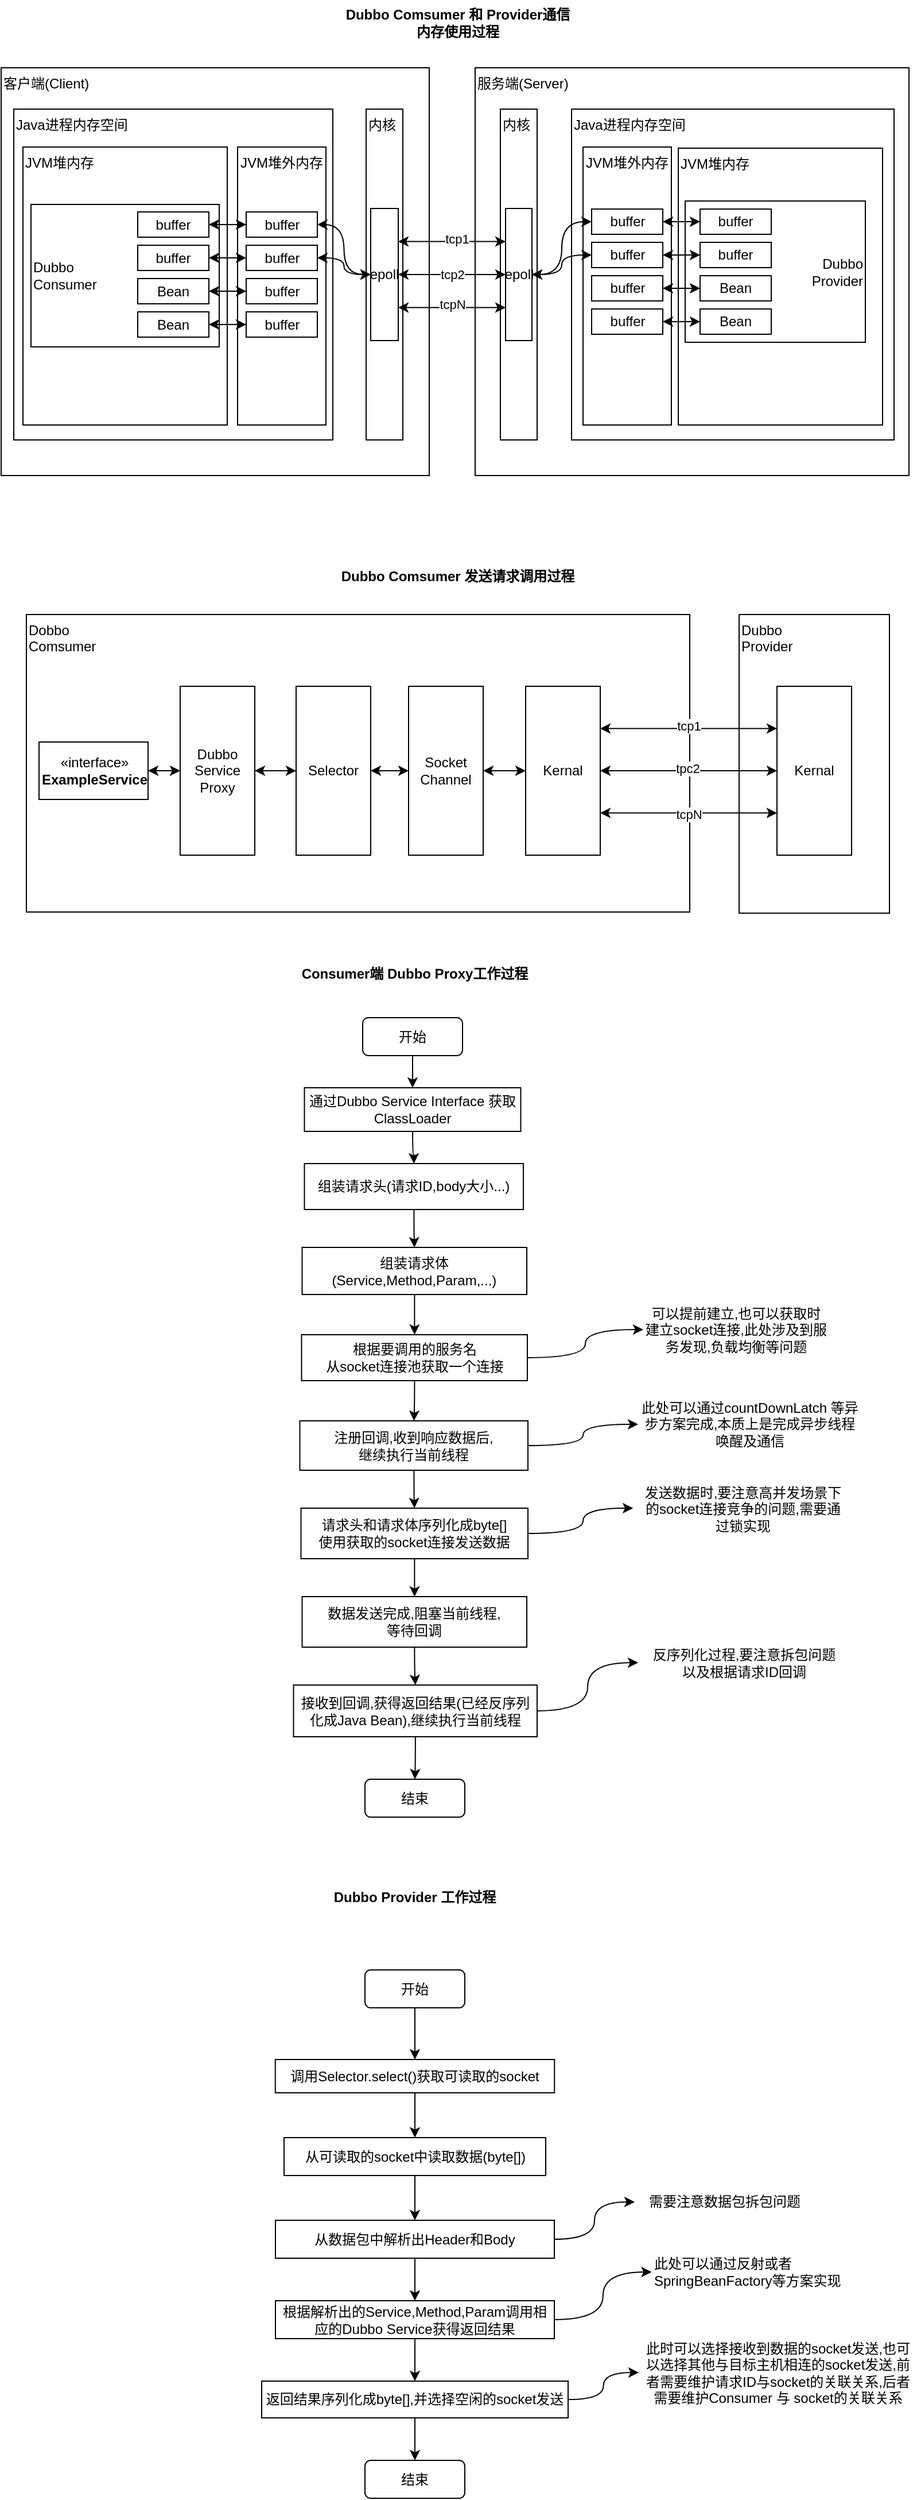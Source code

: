 <mxfile version="14.8.1" type="github">
  <diagram id="ik2H3Wdc5D8A9ganTzva" name="第 1 页">
    <mxGraphModel dx="951" dy="529" grid="0" gridSize="10" guides="1" tooltips="1" connect="1" arrows="1" fold="1" page="1" pageScale="1" pageWidth="827" pageHeight="1169" math="0" shadow="0">
      <root>
        <mxCell id="0" />
        <mxCell id="1" parent="0" />
        <mxCell id="Fjd8QmpVkTL5xjd4R_bE-1" value="客户端(Client)" style="rounded=0;whiteSpace=wrap;html=1;align=left;verticalAlign=top;" vertex="1" parent="1">
          <mxGeometry x="16" y="142" width="373" height="355" as="geometry" />
        </mxCell>
        <mxCell id="Fjd8QmpVkTL5xjd4R_bE-2" value="服务端(Server)" style="rounded=0;whiteSpace=wrap;html=1;align=left;verticalAlign=top;" vertex="1" parent="1">
          <mxGeometry x="429" y="142" width="378" height="355" as="geometry" />
        </mxCell>
        <mxCell id="Fjd8QmpVkTL5xjd4R_bE-3" value="Java进程内存空间" style="rounded=0;whiteSpace=wrap;html=1;align=left;verticalAlign=top;" vertex="1" parent="1">
          <mxGeometry x="27" y="178" width="278" height="288" as="geometry" />
        </mxCell>
        <mxCell id="Fjd8QmpVkTL5xjd4R_bE-4" value="内核" style="rounded=0;whiteSpace=wrap;html=1;align=left;verticalAlign=top;" vertex="1" parent="1">
          <mxGeometry x="334" y="178" width="32" height="288" as="geometry" />
        </mxCell>
        <mxCell id="Fjd8QmpVkTL5xjd4R_bE-5" value="内核" style="rounded=0;whiteSpace=wrap;html=1;align=left;verticalAlign=top;" vertex="1" parent="1">
          <mxGeometry x="451" y="178" width="32" height="288" as="geometry" />
        </mxCell>
        <mxCell id="Fjd8QmpVkTL5xjd4R_bE-6" value="Java进程内存空间" style="rounded=0;whiteSpace=wrap;html=1;align=left;verticalAlign=top;" vertex="1" parent="1">
          <mxGeometry x="513" y="178" width="281" height="288" as="geometry" />
        </mxCell>
        <mxCell id="Fjd8QmpVkTL5xjd4R_bE-9" value="epoll" style="rounded=0;whiteSpace=wrap;html=1;labelBackgroundColor=none;align=center;verticalAlign=middle;" vertex="1" parent="1">
          <mxGeometry x="338" y="264.5" width="24" height="115" as="geometry" />
        </mxCell>
        <mxCell id="Fjd8QmpVkTL5xjd4R_bE-83" style="edgeStyle=orthogonalEdgeStyle;curved=1;rounded=0;orthogonalLoop=1;jettySize=auto;html=1;entryX=1;entryY=0.25;entryDx=0;entryDy=0;startArrow=classic;startFill=1;exitX=0;exitY=0.25;exitDx=0;exitDy=0;" edge="1" parent="1" source="Fjd8QmpVkTL5xjd4R_bE-10" target="Fjd8QmpVkTL5xjd4R_bE-9">
          <mxGeometry relative="1" as="geometry" />
        </mxCell>
        <mxCell id="Fjd8QmpVkTL5xjd4R_bE-85" value="tcp1" style="edgeLabel;html=1;align=center;verticalAlign=middle;resizable=0;points=[];" vertex="1" connectable="0" parent="Fjd8QmpVkTL5xjd4R_bE-83">
          <mxGeometry x="-0.091" y="-3" relative="1" as="geometry">
            <mxPoint as="offset" />
          </mxGeometry>
        </mxCell>
        <mxCell id="Fjd8QmpVkTL5xjd4R_bE-84" style="edgeStyle=orthogonalEdgeStyle;curved=1;rounded=0;orthogonalLoop=1;jettySize=auto;html=1;entryX=1;entryY=0.75;entryDx=0;entryDy=0;startArrow=classic;startFill=1;exitX=0;exitY=0.75;exitDx=0;exitDy=0;" edge="1" parent="1" source="Fjd8QmpVkTL5xjd4R_bE-10" target="Fjd8QmpVkTL5xjd4R_bE-9">
          <mxGeometry relative="1" as="geometry" />
        </mxCell>
        <mxCell id="Fjd8QmpVkTL5xjd4R_bE-86" value="tcpN" style="edgeLabel;html=1;align=center;verticalAlign=middle;resizable=0;points=[];" vertex="1" connectable="0" parent="Fjd8QmpVkTL5xjd4R_bE-84">
          <mxGeometry x="0.009" y="-3" relative="1" as="geometry">
            <mxPoint as="offset" />
          </mxGeometry>
        </mxCell>
        <mxCell id="Fjd8QmpVkTL5xjd4R_bE-10" value="epoll" style="rounded=0;whiteSpace=wrap;html=1;labelBackgroundColor=none;align=center;verticalAlign=middle;" vertex="1" parent="1">
          <mxGeometry x="455.5" y="264.5" width="23" height="115" as="geometry" />
        </mxCell>
        <mxCell id="Fjd8QmpVkTL5xjd4R_bE-11" value="JVM堆内存" style="rounded=0;whiteSpace=wrap;html=1;labelBackgroundColor=none;align=left;verticalAlign=top;" vertex="1" parent="1">
          <mxGeometry x="35" y="211" width="178" height="242" as="geometry" />
        </mxCell>
        <mxCell id="Fjd8QmpVkTL5xjd4R_bE-12" value="JVM堆内存" style="rounded=0;whiteSpace=wrap;html=1;labelBackgroundColor=none;align=left;verticalAlign=top;" vertex="1" parent="1">
          <mxGeometry x="606" y="212" width="178" height="241" as="geometry" />
        </mxCell>
        <mxCell id="Fjd8QmpVkTL5xjd4R_bE-14" value="JVM堆外内存" style="rounded=0;whiteSpace=wrap;html=1;labelBackgroundColor=none;align=center;verticalAlign=top;" vertex="1" parent="1">
          <mxGeometry x="222" y="211" width="77" height="242" as="geometry" />
        </mxCell>
        <mxCell id="Fjd8QmpVkTL5xjd4R_bE-15" value="JVM堆外内存" style="rounded=0;whiteSpace=wrap;html=1;labelBackgroundColor=none;align=center;verticalAlign=top;" vertex="1" parent="1">
          <mxGeometry x="523" y="211" width="77" height="242" as="geometry" />
        </mxCell>
        <mxCell id="Fjd8QmpVkTL5xjd4R_bE-16" value="buffer" style="rounded=0;whiteSpace=wrap;html=1;labelBackgroundColor=none;align=center;verticalAlign=middle;" vertex="1" parent="1">
          <mxGeometry x="229.5" y="267.5" width="62" height="22" as="geometry" />
        </mxCell>
        <mxCell id="Fjd8QmpVkTL5xjd4R_bE-17" value="buffer" style="rounded=0;whiteSpace=wrap;html=1;labelBackgroundColor=none;align=center;verticalAlign=middle;" vertex="1" parent="1">
          <mxGeometry x="229.5" y="296.5" width="62" height="22" as="geometry" />
        </mxCell>
        <mxCell id="Fjd8QmpVkTL5xjd4R_bE-18" value="buffer" style="rounded=0;whiteSpace=wrap;html=1;labelBackgroundColor=none;align=center;verticalAlign=middle;" vertex="1" parent="1">
          <mxGeometry x="229.5" y="325.5" width="62" height="22" as="geometry" />
        </mxCell>
        <mxCell id="Fjd8QmpVkTL5xjd4R_bE-19" value="buffer" style="rounded=0;whiteSpace=wrap;html=1;labelBackgroundColor=none;align=center;verticalAlign=middle;" vertex="1" parent="1">
          <mxGeometry x="229.5" y="354.5" width="62" height="22" as="geometry" />
        </mxCell>
        <mxCell id="Fjd8QmpVkTL5xjd4R_bE-20" value="buffer" style="rounded=0;whiteSpace=wrap;html=1;labelBackgroundColor=none;align=center;verticalAlign=middle;" vertex="1" parent="1">
          <mxGeometry x="530.5" y="265" width="62" height="22" as="geometry" />
        </mxCell>
        <mxCell id="Fjd8QmpVkTL5xjd4R_bE-21" value="buffer" style="rounded=0;whiteSpace=wrap;html=1;labelBackgroundColor=none;align=center;verticalAlign=middle;" vertex="1" parent="1">
          <mxGeometry x="530.5" y="294" width="62" height="22" as="geometry" />
        </mxCell>
        <mxCell id="Fjd8QmpVkTL5xjd4R_bE-22" value="buffer" style="rounded=0;whiteSpace=wrap;html=1;labelBackgroundColor=none;align=center;verticalAlign=middle;" vertex="1" parent="1">
          <mxGeometry x="530.5" y="323" width="62" height="22" as="geometry" />
        </mxCell>
        <mxCell id="Fjd8QmpVkTL5xjd4R_bE-23" value="buffer" style="rounded=0;whiteSpace=wrap;html=1;labelBackgroundColor=none;align=center;verticalAlign=middle;" vertex="1" parent="1">
          <mxGeometry x="530.5" y="352" width="62" height="22" as="geometry" />
        </mxCell>
        <mxCell id="Fjd8QmpVkTL5xjd4R_bE-27" style="edgeStyle=orthogonalEdgeStyle;curved=1;rounded=0;orthogonalLoop=1;jettySize=auto;html=1;entryX=1;entryY=0.5;entryDx=0;entryDy=0;startArrow=classic;startFill=1;" edge="1" parent="1" source="Fjd8QmpVkTL5xjd4R_bE-9" target="Fjd8QmpVkTL5xjd4R_bE-16">
          <mxGeometry relative="1" as="geometry" />
        </mxCell>
        <mxCell id="Fjd8QmpVkTL5xjd4R_bE-28" style="edgeStyle=orthogonalEdgeStyle;curved=1;rounded=0;orthogonalLoop=1;jettySize=auto;html=1;entryX=1;entryY=0.5;entryDx=0;entryDy=0;startArrow=classic;startFill=1;" edge="1" parent="1" source="Fjd8QmpVkTL5xjd4R_bE-9" target="Fjd8QmpVkTL5xjd4R_bE-17">
          <mxGeometry relative="1" as="geometry" />
        </mxCell>
        <mxCell id="Fjd8QmpVkTL5xjd4R_bE-41" style="edgeStyle=orthogonalEdgeStyle;curved=1;rounded=0;orthogonalLoop=1;jettySize=auto;html=1;entryX=0;entryY=0.5;entryDx=0;entryDy=0;startArrow=classic;startFill=1;" edge="1" parent="1" source="Fjd8QmpVkTL5xjd4R_bE-10" target="Fjd8QmpVkTL5xjd4R_bE-20">
          <mxGeometry relative="1" as="geometry" />
        </mxCell>
        <mxCell id="Fjd8QmpVkTL5xjd4R_bE-42" style="edgeStyle=orthogonalEdgeStyle;curved=1;rounded=0;orthogonalLoop=1;jettySize=auto;html=1;entryX=0;entryY=0.5;entryDx=0;entryDy=0;startArrow=classic;startFill=1;" edge="1" parent="1" source="Fjd8QmpVkTL5xjd4R_bE-10" target="Fjd8QmpVkTL5xjd4R_bE-21">
          <mxGeometry relative="1" as="geometry" />
        </mxCell>
        <mxCell id="Fjd8QmpVkTL5xjd4R_bE-43" value="Dubbo&lt;br&gt;Consumer" style="rounded=0;whiteSpace=wrap;html=1;labelBackgroundColor=none;align=left;verticalAlign=middle;" vertex="1" parent="1">
          <mxGeometry x="42" y="261" width="164" height="124" as="geometry" />
        </mxCell>
        <mxCell id="Fjd8QmpVkTL5xjd4R_bE-29" value="buffer" style="rounded=0;whiteSpace=wrap;html=1;labelBackgroundColor=none;align=center;verticalAlign=middle;" vertex="1" parent="1">
          <mxGeometry x="135" y="267.5" width="62" height="22" as="geometry" />
        </mxCell>
        <mxCell id="Fjd8QmpVkTL5xjd4R_bE-30" value="buffer" style="rounded=0;whiteSpace=wrap;html=1;labelBackgroundColor=none;align=center;verticalAlign=middle;" vertex="1" parent="1">
          <mxGeometry x="135" y="296.5" width="62" height="22" as="geometry" />
        </mxCell>
        <mxCell id="Fjd8QmpVkTL5xjd4R_bE-31" value="Bean" style="rounded=0;whiteSpace=wrap;html=1;labelBackgroundColor=none;align=center;verticalAlign=middle;" vertex="1" parent="1">
          <mxGeometry x="135" y="325.5" width="62" height="22" as="geometry" />
        </mxCell>
        <mxCell id="Fjd8QmpVkTL5xjd4R_bE-32" value="Bean" style="rounded=0;whiteSpace=wrap;html=1;labelBackgroundColor=none;align=center;verticalAlign=middle;" vertex="1" parent="1">
          <mxGeometry x="135" y="354.5" width="62" height="22" as="geometry" />
        </mxCell>
        <mxCell id="Fjd8QmpVkTL5xjd4R_bE-33" style="edgeStyle=orthogonalEdgeStyle;curved=1;rounded=0;orthogonalLoop=1;jettySize=auto;html=1;startArrow=classic;startFill=1;" edge="1" parent="1" source="Fjd8QmpVkTL5xjd4R_bE-16" target="Fjd8QmpVkTL5xjd4R_bE-29">
          <mxGeometry relative="1" as="geometry" />
        </mxCell>
        <mxCell id="Fjd8QmpVkTL5xjd4R_bE-34" style="edgeStyle=orthogonalEdgeStyle;curved=1;rounded=0;orthogonalLoop=1;jettySize=auto;html=1;startArrow=classic;startFill=1;" edge="1" parent="1" source="Fjd8QmpVkTL5xjd4R_bE-17" target="Fjd8QmpVkTL5xjd4R_bE-30">
          <mxGeometry relative="1" as="geometry" />
        </mxCell>
        <mxCell id="Fjd8QmpVkTL5xjd4R_bE-44" value="Dubbo &lt;br&gt;Provider" style="rounded=0;whiteSpace=wrap;html=1;labelBackgroundColor=none;align=right;verticalAlign=middle;" vertex="1" parent="1">
          <mxGeometry x="612" y="258" width="157" height="123" as="geometry" />
        </mxCell>
        <mxCell id="Fjd8QmpVkTL5xjd4R_bE-35" value="buffer" style="rounded=0;whiteSpace=wrap;html=1;labelBackgroundColor=none;align=center;verticalAlign=middle;" vertex="1" parent="1">
          <mxGeometry x="625" y="265" width="62" height="22" as="geometry" />
        </mxCell>
        <mxCell id="Fjd8QmpVkTL5xjd4R_bE-36" value="buffer" style="rounded=0;whiteSpace=wrap;html=1;labelBackgroundColor=none;align=center;verticalAlign=middle;" vertex="1" parent="1">
          <mxGeometry x="625" y="294" width="62" height="22" as="geometry" />
        </mxCell>
        <mxCell id="Fjd8QmpVkTL5xjd4R_bE-37" value="Bean" style="rounded=0;whiteSpace=wrap;html=1;labelBackgroundColor=none;align=center;verticalAlign=middle;" vertex="1" parent="1">
          <mxGeometry x="625" y="323" width="62" height="22" as="geometry" />
        </mxCell>
        <mxCell id="Fjd8QmpVkTL5xjd4R_bE-38" value="Bean" style="rounded=0;whiteSpace=wrap;html=1;labelBackgroundColor=none;align=center;verticalAlign=middle;" vertex="1" parent="1">
          <mxGeometry x="625" y="352" width="62" height="22" as="geometry" />
        </mxCell>
        <mxCell id="Fjd8QmpVkTL5xjd4R_bE-39" style="edgeStyle=orthogonalEdgeStyle;curved=1;rounded=0;orthogonalLoop=1;jettySize=auto;html=1;entryX=0;entryY=0.5;entryDx=0;entryDy=0;startArrow=classic;startFill=1;" edge="1" parent="1" source="Fjd8QmpVkTL5xjd4R_bE-20" target="Fjd8QmpVkTL5xjd4R_bE-35">
          <mxGeometry relative="1" as="geometry" />
        </mxCell>
        <mxCell id="Fjd8QmpVkTL5xjd4R_bE-40" style="edgeStyle=orthogonalEdgeStyle;curved=1;rounded=0;orthogonalLoop=1;jettySize=auto;html=1;entryX=0;entryY=0.5;entryDx=0;entryDy=0;startArrow=classic;startFill=1;" edge="1" parent="1" source="Fjd8QmpVkTL5xjd4R_bE-21" target="Fjd8QmpVkTL5xjd4R_bE-36">
          <mxGeometry relative="1" as="geometry" />
        </mxCell>
        <mxCell id="Fjd8QmpVkTL5xjd4R_bE-45" style="edgeStyle=orthogonalEdgeStyle;curved=1;rounded=0;orthogonalLoop=1;jettySize=auto;html=1;entryX=1;entryY=0.5;entryDx=0;entryDy=0;startArrow=classic;startFill=1;" edge="1" parent="1" source="Fjd8QmpVkTL5xjd4R_bE-18" target="Fjd8QmpVkTL5xjd4R_bE-31">
          <mxGeometry relative="1" as="geometry" />
        </mxCell>
        <mxCell id="Fjd8QmpVkTL5xjd4R_bE-46" style="edgeStyle=orthogonalEdgeStyle;curved=1;rounded=0;orthogonalLoop=1;jettySize=auto;html=1;entryX=1;entryY=0.5;entryDx=0;entryDy=0;startArrow=classic;startFill=1;" edge="1" parent="1" source="Fjd8QmpVkTL5xjd4R_bE-19" target="Fjd8QmpVkTL5xjd4R_bE-32">
          <mxGeometry relative="1" as="geometry" />
        </mxCell>
        <mxCell id="Fjd8QmpVkTL5xjd4R_bE-47" style="edgeStyle=orthogonalEdgeStyle;curved=1;rounded=0;orthogonalLoop=1;jettySize=auto;html=1;entryX=0;entryY=0.5;entryDx=0;entryDy=0;startArrow=classic;startFill=1;" edge="1" parent="1" source="Fjd8QmpVkTL5xjd4R_bE-22" target="Fjd8QmpVkTL5xjd4R_bE-37">
          <mxGeometry relative="1" as="geometry" />
        </mxCell>
        <mxCell id="Fjd8QmpVkTL5xjd4R_bE-48" style="edgeStyle=orthogonalEdgeStyle;curved=1;rounded=0;orthogonalLoop=1;jettySize=auto;html=1;startArrow=classic;startFill=1;" edge="1" parent="1" source="Fjd8QmpVkTL5xjd4R_bE-23" target="Fjd8QmpVkTL5xjd4R_bE-38">
          <mxGeometry relative="1" as="geometry" />
        </mxCell>
        <mxCell id="Fjd8QmpVkTL5xjd4R_bE-49" value="Dubbo Comsumer 和 Provider通信&lt;br&gt;内存使用过程" style="text;html=1;strokeColor=none;fillColor=none;align=center;verticalAlign=middle;whiteSpace=wrap;rounded=0;labelBackgroundColor=none;fontStyle=1" vertex="1" parent="1">
          <mxGeometry x="282" y="83" width="264" height="39" as="geometry" />
        </mxCell>
        <mxCell id="Fjd8QmpVkTL5xjd4R_bE-50" value="Dubbo Comsumer 发送请求调用过程" style="text;html=1;strokeColor=none;fillColor=none;align=center;verticalAlign=middle;whiteSpace=wrap;rounded=0;labelBackgroundColor=none;fontStyle=1" vertex="1" parent="1">
          <mxGeometry x="296" y="575" width="236" height="20" as="geometry" />
        </mxCell>
        <mxCell id="Fjd8QmpVkTL5xjd4R_bE-51" value="Dobbo&lt;br&gt;Comsumer" style="rounded=0;whiteSpace=wrap;html=1;labelBackgroundColor=none;align=left;verticalAlign=top;" vertex="1" parent="1">
          <mxGeometry x="38" y="618" width="578" height="259" as="geometry" />
        </mxCell>
        <mxCell id="Fjd8QmpVkTL5xjd4R_bE-71" style="edgeStyle=orthogonalEdgeStyle;curved=1;rounded=0;orthogonalLoop=1;jettySize=auto;html=1;entryX=0;entryY=0.5;entryDx=0;entryDy=0;startArrow=classic;startFill=1;" edge="1" parent="1" source="Fjd8QmpVkTL5xjd4R_bE-52" target="Fjd8QmpVkTL5xjd4R_bE-70">
          <mxGeometry relative="1" as="geometry" />
        </mxCell>
        <mxCell id="Fjd8QmpVkTL5xjd4R_bE-52" value="«interface»&lt;br&gt;&lt;b&gt;ExampleService&lt;/b&gt;" style="html=1;labelBackgroundColor=none;align=center;verticalAlign=middle;" vertex="1" parent="1">
          <mxGeometry x="49" y="729" width="95" height="50" as="geometry" />
        </mxCell>
        <mxCell id="Fjd8QmpVkTL5xjd4R_bE-74" style="edgeStyle=orthogonalEdgeStyle;curved=1;rounded=0;orthogonalLoop=1;jettySize=auto;html=1;entryX=0;entryY=0.5;entryDx=0;entryDy=0;startArrow=classic;startFill=1;" edge="1" parent="1" source="Fjd8QmpVkTL5xjd4R_bE-70" target="Fjd8QmpVkTL5xjd4R_bE-73">
          <mxGeometry relative="1" as="geometry" />
        </mxCell>
        <mxCell id="Fjd8QmpVkTL5xjd4R_bE-70" value="Dubbo&lt;br&gt;Service&lt;br&gt;Proxy" style="rounded=0;whiteSpace=wrap;html=1;labelBackgroundColor=none;align=center;verticalAlign=middle;" vertex="1" parent="1">
          <mxGeometry x="172" y="680.5" width="65" height="147" as="geometry" />
        </mxCell>
        <mxCell id="Fjd8QmpVkTL5xjd4R_bE-76" style="edgeStyle=orthogonalEdgeStyle;curved=1;rounded=0;orthogonalLoop=1;jettySize=auto;html=1;entryX=0;entryY=0.5;entryDx=0;entryDy=0;startArrow=classic;startFill=1;" edge="1" parent="1" source="Fjd8QmpVkTL5xjd4R_bE-73" target="Fjd8QmpVkTL5xjd4R_bE-75">
          <mxGeometry relative="1" as="geometry" />
        </mxCell>
        <mxCell id="Fjd8QmpVkTL5xjd4R_bE-73" value="Selector" style="rounded=0;whiteSpace=wrap;html=1;labelBackgroundColor=none;align=center;verticalAlign=middle;" vertex="1" parent="1">
          <mxGeometry x="273" y="680.5" width="65" height="147" as="geometry" />
        </mxCell>
        <mxCell id="Fjd8QmpVkTL5xjd4R_bE-89" style="edgeStyle=orthogonalEdgeStyle;curved=1;rounded=0;orthogonalLoop=1;jettySize=auto;html=1;entryX=0;entryY=0.5;entryDx=0;entryDy=0;startArrow=classic;startFill=1;" edge="1" parent="1" source="Fjd8QmpVkTL5xjd4R_bE-75" target="Fjd8QmpVkTL5xjd4R_bE-78">
          <mxGeometry relative="1" as="geometry" />
        </mxCell>
        <mxCell id="Fjd8QmpVkTL5xjd4R_bE-75" value="Socket&lt;br&gt;Channel" style="rounded=0;whiteSpace=wrap;html=1;labelBackgroundColor=none;align=center;verticalAlign=middle;" vertex="1" parent="1">
          <mxGeometry x="371" y="680.5" width="65" height="147" as="geometry" />
        </mxCell>
        <mxCell id="Fjd8QmpVkTL5xjd4R_bE-78" value="Kernal" style="rounded=0;whiteSpace=wrap;html=1;labelBackgroundColor=none;align=center;verticalAlign=middle;" vertex="1" parent="1">
          <mxGeometry x="473" y="680.5" width="65" height="147" as="geometry" />
        </mxCell>
        <mxCell id="Fjd8QmpVkTL5xjd4R_bE-81" value="Dubbo&lt;br&gt;Provider" style="rounded=0;whiteSpace=wrap;html=1;labelBackgroundColor=none;align=left;verticalAlign=top;" vertex="1" parent="1">
          <mxGeometry x="659" y="618" width="131" height="260" as="geometry" />
        </mxCell>
        <mxCell id="Fjd8QmpVkTL5xjd4R_bE-82" value="Kernal" style="rounded=0;whiteSpace=wrap;html=1;labelBackgroundColor=none;align=center;verticalAlign=middle;" vertex="1" parent="1">
          <mxGeometry x="692" y="680.5" width="65" height="147" as="geometry" />
        </mxCell>
        <mxCell id="Fjd8QmpVkTL5xjd4R_bE-7" style="edgeStyle=orthogonalEdgeStyle;rounded=0;orthogonalLoop=1;jettySize=auto;html=1;entryX=0;entryY=0.5;entryDx=0;entryDy=0;startArrow=classic;startFill=1;exitX=1;exitY=0.5;exitDx=0;exitDy=0;" edge="1" parent="1" source="Fjd8QmpVkTL5xjd4R_bE-9" target="Fjd8QmpVkTL5xjd4R_bE-10">
          <mxGeometry relative="1" as="geometry" />
        </mxCell>
        <mxCell id="Fjd8QmpVkTL5xjd4R_bE-88" value="tcp2" style="edgeLabel;html=1;align=center;verticalAlign=middle;resizable=0;points=[];" vertex="1" connectable="0" parent="Fjd8QmpVkTL5xjd4R_bE-7">
          <mxGeometry x="-0.009" relative="1" as="geometry">
            <mxPoint as="offset" />
          </mxGeometry>
        </mxCell>
        <mxCell id="Fjd8QmpVkTL5xjd4R_bE-90" style="edgeStyle=orthogonalEdgeStyle;curved=1;rounded=0;orthogonalLoop=1;jettySize=auto;html=1;entryX=0;entryY=0.5;entryDx=0;entryDy=0;startArrow=classic;startFill=1;" edge="1" parent="1" source="Fjd8QmpVkTL5xjd4R_bE-78" target="Fjd8QmpVkTL5xjd4R_bE-82">
          <mxGeometry relative="1" as="geometry" />
        </mxCell>
        <mxCell id="Fjd8QmpVkTL5xjd4R_bE-91" value="tpc2" style="edgeLabel;html=1;align=center;verticalAlign=middle;resizable=0;points=[];" vertex="1" connectable="0" parent="Fjd8QmpVkTL5xjd4R_bE-90">
          <mxGeometry x="0.104" y="2" relative="1" as="geometry">
            <mxPoint x="-9" as="offset" />
          </mxGeometry>
        </mxCell>
        <mxCell id="Fjd8QmpVkTL5xjd4R_bE-92" style="edgeStyle=orthogonalEdgeStyle;curved=1;rounded=0;orthogonalLoop=1;jettySize=auto;html=1;entryX=0;entryY=0.25;entryDx=0;entryDy=0;startArrow=classic;startFill=1;exitX=1;exitY=0.25;exitDx=0;exitDy=0;" edge="1" parent="1" source="Fjd8QmpVkTL5xjd4R_bE-78" target="Fjd8QmpVkTL5xjd4R_bE-82">
          <mxGeometry relative="1" as="geometry" />
        </mxCell>
        <mxCell id="Fjd8QmpVkTL5xjd4R_bE-94" value="tcp1" style="edgeLabel;html=1;align=center;verticalAlign=middle;resizable=0;points=[];" vertex="1" connectable="0" parent="Fjd8QmpVkTL5xjd4R_bE-92">
          <mxGeometry y="3" relative="1" as="geometry">
            <mxPoint as="offset" />
          </mxGeometry>
        </mxCell>
        <mxCell id="Fjd8QmpVkTL5xjd4R_bE-93" style="edgeStyle=orthogonalEdgeStyle;curved=1;rounded=0;orthogonalLoop=1;jettySize=auto;html=1;entryX=0;entryY=0.75;entryDx=0;entryDy=0;startArrow=classic;startFill=1;exitX=1;exitY=0.75;exitDx=0;exitDy=0;" edge="1" parent="1" source="Fjd8QmpVkTL5xjd4R_bE-78" target="Fjd8QmpVkTL5xjd4R_bE-82">
          <mxGeometry relative="1" as="geometry" />
        </mxCell>
        <mxCell id="Fjd8QmpVkTL5xjd4R_bE-95" value="tcpN" style="edgeLabel;html=1;align=center;verticalAlign=middle;resizable=0;points=[];" vertex="1" connectable="0" parent="Fjd8QmpVkTL5xjd4R_bE-93">
          <mxGeometry y="-1" relative="1" as="geometry">
            <mxPoint as="offset" />
          </mxGeometry>
        </mxCell>
        <mxCell id="Fjd8QmpVkTL5xjd4R_bE-96" value="Consumer端 Dubbo Proxy工作过程" style="text;html=1;strokeColor=none;fillColor=none;align=center;verticalAlign=middle;whiteSpace=wrap;rounded=0;labelBackgroundColor=none;fontStyle=1" vertex="1" parent="1">
          <mxGeometry x="200" y="914" width="353" height="33" as="geometry" />
        </mxCell>
        <mxCell id="Fjd8QmpVkTL5xjd4R_bE-109" style="edgeStyle=orthogonalEdgeStyle;curved=1;rounded=0;orthogonalLoop=1;jettySize=auto;html=1;entryX=0.5;entryY=0;entryDx=0;entryDy=0;startArrow=none;startFill=0;" edge="1" parent="1" source="Fjd8QmpVkTL5xjd4R_bE-99" target="Fjd8QmpVkTL5xjd4R_bE-100">
          <mxGeometry relative="1" as="geometry" />
        </mxCell>
        <mxCell id="Fjd8QmpVkTL5xjd4R_bE-99" value="开始" style="rounded=1;whiteSpace=wrap;html=1;labelBackgroundColor=none;align=center;verticalAlign=middle;" vertex="1" parent="1">
          <mxGeometry x="331" y="969" width="87" height="33" as="geometry" />
        </mxCell>
        <mxCell id="Fjd8QmpVkTL5xjd4R_bE-110" style="edgeStyle=orthogonalEdgeStyle;curved=1;rounded=0;orthogonalLoop=1;jettySize=auto;html=1;entryX=0.5;entryY=0;entryDx=0;entryDy=0;startArrow=none;startFill=0;" edge="1" parent="1" source="Fjd8QmpVkTL5xjd4R_bE-100" target="Fjd8QmpVkTL5xjd4R_bE-101">
          <mxGeometry relative="1" as="geometry" />
        </mxCell>
        <mxCell id="Fjd8QmpVkTL5xjd4R_bE-100" value="通过Dubbo Service Interface 获取 ClassLoader" style="rounded=0;whiteSpace=wrap;html=1;labelBackgroundColor=none;align=center;verticalAlign=middle;" vertex="1" parent="1">
          <mxGeometry x="280.25" y="1030" width="188.5" height="38" as="geometry" />
        </mxCell>
        <mxCell id="Fjd8QmpVkTL5xjd4R_bE-111" style="edgeStyle=orthogonalEdgeStyle;curved=1;rounded=0;orthogonalLoop=1;jettySize=auto;html=1;entryX=0.5;entryY=0;entryDx=0;entryDy=0;startArrow=none;startFill=0;" edge="1" parent="1" source="Fjd8QmpVkTL5xjd4R_bE-101" target="Fjd8QmpVkTL5xjd4R_bE-102">
          <mxGeometry relative="1" as="geometry" />
        </mxCell>
        <mxCell id="Fjd8QmpVkTL5xjd4R_bE-101" value="组装请求头(请求ID,body大小...)" style="rounded=0;whiteSpace=wrap;html=1;labelBackgroundColor=none;align=center;verticalAlign=middle;" vertex="1" parent="1">
          <mxGeometry x="280.25" y="1096" width="190.75" height="40" as="geometry" />
        </mxCell>
        <mxCell id="Fjd8QmpVkTL5xjd4R_bE-108" style="edgeStyle=orthogonalEdgeStyle;curved=1;rounded=0;orthogonalLoop=1;jettySize=auto;html=1;startArrow=none;startFill=0;exitX=1;exitY=0.5;exitDx=0;exitDy=0;" edge="1" parent="1" source="Fjd8QmpVkTL5xjd4R_bE-103" target="Fjd8QmpVkTL5xjd4R_bE-107">
          <mxGeometry relative="1" as="geometry" />
        </mxCell>
        <mxCell id="Fjd8QmpVkTL5xjd4R_bE-112" style="edgeStyle=orthogonalEdgeStyle;curved=1;rounded=0;orthogonalLoop=1;jettySize=auto;html=1;startArrow=none;startFill=0;" edge="1" parent="1" source="Fjd8QmpVkTL5xjd4R_bE-102" target="Fjd8QmpVkTL5xjd4R_bE-103">
          <mxGeometry relative="1" as="geometry" />
        </mxCell>
        <mxCell id="Fjd8QmpVkTL5xjd4R_bE-102" value="组装请求体(Service,Method,Param,...)" style="rounded=0;whiteSpace=wrap;html=1;labelBackgroundColor=none;align=center;verticalAlign=middle;" vertex="1" parent="1">
          <mxGeometry x="278.25" y="1169" width="195.75" height="41" as="geometry" />
        </mxCell>
        <mxCell id="Fjd8QmpVkTL5xjd4R_bE-113" style="edgeStyle=orthogonalEdgeStyle;curved=1;rounded=0;orthogonalLoop=1;jettySize=auto;html=1;startArrow=none;startFill=0;" edge="1" parent="1" source="Fjd8QmpVkTL5xjd4R_bE-103" target="Fjd8QmpVkTL5xjd4R_bE-105">
          <mxGeometry relative="1" as="geometry" />
        </mxCell>
        <mxCell id="Fjd8QmpVkTL5xjd4R_bE-103" value="根据要调用的服务名&lt;br&gt;从socket连接池获取一个连接" style="rounded=0;whiteSpace=wrap;html=1;labelBackgroundColor=none;align=center;verticalAlign=middle;" vertex="1" parent="1">
          <mxGeometry x="277.75" y="1245" width="196.75" height="40" as="geometry" />
        </mxCell>
        <mxCell id="Fjd8QmpVkTL5xjd4R_bE-115" style="edgeStyle=orthogonalEdgeStyle;curved=1;rounded=0;orthogonalLoop=1;jettySize=auto;html=1;startArrow=none;startFill=0;" edge="1" parent="1" source="Fjd8QmpVkTL5xjd4R_bE-104" target="Fjd8QmpVkTL5xjd4R_bE-106">
          <mxGeometry relative="1" as="geometry" />
        </mxCell>
        <mxCell id="Fjd8QmpVkTL5xjd4R_bE-124" style="edgeStyle=orthogonalEdgeStyle;curved=1;rounded=0;orthogonalLoop=1;jettySize=auto;html=1;entryX=-0.024;entryY=0.485;entryDx=0;entryDy=0;entryPerimeter=0;startArrow=none;startFill=0;" edge="1" parent="1" source="Fjd8QmpVkTL5xjd4R_bE-104" target="Fjd8QmpVkTL5xjd4R_bE-123">
          <mxGeometry relative="1" as="geometry" />
        </mxCell>
        <mxCell id="Fjd8QmpVkTL5xjd4R_bE-104" value="请求头和请求体序列化成byte[]&lt;br&gt;使用获取的socket连接发送数据" style="rounded=0;whiteSpace=wrap;html=1;labelBackgroundColor=none;align=center;verticalAlign=middle;" vertex="1" parent="1">
          <mxGeometry x="277.25" y="1396" width="197.75" height="44" as="geometry" />
        </mxCell>
        <mxCell id="Fjd8QmpVkTL5xjd4R_bE-114" style="edgeStyle=orthogonalEdgeStyle;curved=1;rounded=0;orthogonalLoop=1;jettySize=auto;html=1;entryX=0.5;entryY=0;entryDx=0;entryDy=0;startArrow=none;startFill=0;" edge="1" parent="1" source="Fjd8QmpVkTL5xjd4R_bE-105" target="Fjd8QmpVkTL5xjd4R_bE-104">
          <mxGeometry relative="1" as="geometry" />
        </mxCell>
        <mxCell id="Fjd8QmpVkTL5xjd4R_bE-122" style="edgeStyle=orthogonalEdgeStyle;curved=1;rounded=0;orthogonalLoop=1;jettySize=auto;html=1;entryX=0;entryY=0.5;entryDx=0;entryDy=0;startArrow=none;startFill=0;" edge="1" parent="1" source="Fjd8QmpVkTL5xjd4R_bE-105" target="Fjd8QmpVkTL5xjd4R_bE-121">
          <mxGeometry relative="1" as="geometry" />
        </mxCell>
        <mxCell id="Fjd8QmpVkTL5xjd4R_bE-105" value="注册回调,收到响应数据后,&lt;br&gt;继续执行当前线程" style="rounded=0;whiteSpace=wrap;html=1;labelBackgroundColor=none;align=center;verticalAlign=middle;" vertex="1" parent="1">
          <mxGeometry x="276.25" y="1320" width="198.75" height="43" as="geometry" />
        </mxCell>
        <mxCell id="Fjd8QmpVkTL5xjd4R_bE-117" style="edgeStyle=orthogonalEdgeStyle;curved=1;rounded=0;orthogonalLoop=1;jettySize=auto;html=1;startArrow=none;startFill=0;" edge="1" parent="1" source="Fjd8QmpVkTL5xjd4R_bE-106" target="Fjd8QmpVkTL5xjd4R_bE-116">
          <mxGeometry relative="1" as="geometry" />
        </mxCell>
        <mxCell id="Fjd8QmpVkTL5xjd4R_bE-106" value="数据发送完成,阻塞当前线程,&lt;br&gt;等待回调" style="rounded=0;whiteSpace=wrap;html=1;labelBackgroundColor=none;align=center;verticalAlign=middle;" vertex="1" parent="1">
          <mxGeometry x="278.25" y="1473" width="195.75" height="44" as="geometry" />
        </mxCell>
        <mxCell id="Fjd8QmpVkTL5xjd4R_bE-107" value="可以提前建立,也可以获取时建立socket连接,此处涉及到服务发现,负载均衡等问题" style="text;html=1;strokeColor=none;fillColor=none;align=center;verticalAlign=middle;whiteSpace=wrap;rounded=0;labelBackgroundColor=none;" vertex="1" parent="1">
          <mxGeometry x="575.5" y="1220" width="161" height="41" as="geometry" />
        </mxCell>
        <mxCell id="Fjd8QmpVkTL5xjd4R_bE-120" style="edgeStyle=orthogonalEdgeStyle;curved=1;rounded=0;orthogonalLoop=1;jettySize=auto;html=1;startArrow=none;startFill=0;" edge="1" parent="1" source="Fjd8QmpVkTL5xjd4R_bE-116" target="Fjd8QmpVkTL5xjd4R_bE-119">
          <mxGeometry relative="1" as="geometry" />
        </mxCell>
        <mxCell id="Fjd8QmpVkTL5xjd4R_bE-126" style="edgeStyle=orthogonalEdgeStyle;curved=1;rounded=0;orthogonalLoop=1;jettySize=auto;html=1;entryX=0;entryY=0.5;entryDx=0;entryDy=0;startArrow=none;startFill=0;" edge="1" parent="1" source="Fjd8QmpVkTL5xjd4R_bE-116" target="Fjd8QmpVkTL5xjd4R_bE-125">
          <mxGeometry relative="1" as="geometry" />
        </mxCell>
        <mxCell id="Fjd8QmpVkTL5xjd4R_bE-116" value="接收到回调,获得返回结果(已经反序列化成Java Bean),继续执行当前线程" style="rounded=0;whiteSpace=wrap;html=1;labelBackgroundColor=none;align=center;verticalAlign=middle;" vertex="1" parent="1">
          <mxGeometry x="270.75" y="1550" width="212.25" height="45" as="geometry" />
        </mxCell>
        <mxCell id="Fjd8QmpVkTL5xjd4R_bE-119" value="结束" style="rounded=1;whiteSpace=wrap;html=1;labelBackgroundColor=none;align=center;verticalAlign=middle;" vertex="1" parent="1">
          <mxGeometry x="333" y="1632" width="87" height="33" as="geometry" />
        </mxCell>
        <mxCell id="Fjd8QmpVkTL5xjd4R_bE-121" value="此处可以通过countDownLatch 等异步方案完成,本质上是完成异步线程唤醒及通信" style="text;html=1;strokeColor=none;fillColor=none;align=center;verticalAlign=middle;whiteSpace=wrap;rounded=0;labelBackgroundColor=none;" vertex="1" parent="1">
          <mxGeometry x="571" y="1295" width="195" height="56" as="geometry" />
        </mxCell>
        <mxCell id="Fjd8QmpVkTL5xjd4R_bE-123" value="发送数据时,要注意高并发场景下的socket连接竞争的问题,需要通过锁实现" style="text;html=1;strokeColor=none;fillColor=none;align=center;verticalAlign=middle;whiteSpace=wrap;rounded=0;labelBackgroundColor=none;" vertex="1" parent="1">
          <mxGeometry x="571" y="1380" width="183" height="33" as="geometry" />
        </mxCell>
        <mxCell id="Fjd8QmpVkTL5xjd4R_bE-125" value="反序列化过程,要注意拆包问题&lt;br&gt;以及根据请求ID回调" style="text;html=1;strokeColor=none;fillColor=none;align=center;verticalAlign=middle;whiteSpace=wrap;rounded=0;labelBackgroundColor=none;" vertex="1" parent="1">
          <mxGeometry x="571" y="1511" width="185" height="39" as="geometry" />
        </mxCell>
        <mxCell id="Fjd8QmpVkTL5xjd4R_bE-127" value="Dubbo Provider 工作过程" style="text;html=1;strokeColor=none;fillColor=none;align=center;verticalAlign=middle;whiteSpace=wrap;rounded=0;labelBackgroundColor=none;fontStyle=1" vertex="1" parent="1">
          <mxGeometry x="211.69" y="1715" width="328.88" height="39" as="geometry" />
        </mxCell>
        <mxCell id="Fjd8QmpVkTL5xjd4R_bE-137" style="edgeStyle=orthogonalEdgeStyle;curved=1;rounded=0;orthogonalLoop=1;jettySize=auto;html=1;entryX=0.5;entryY=0;entryDx=0;entryDy=0;startArrow=none;startFill=0;" edge="1" parent="1" source="Fjd8QmpVkTL5xjd4R_bE-129" target="Fjd8QmpVkTL5xjd4R_bE-130">
          <mxGeometry relative="1" as="geometry" />
        </mxCell>
        <mxCell id="Fjd8QmpVkTL5xjd4R_bE-129" value="开始" style="rounded=1;whiteSpace=wrap;html=1;labelBackgroundColor=none;align=center;verticalAlign=middle;" vertex="1" parent="1">
          <mxGeometry x="333" y="1798" width="87" height="33" as="geometry" />
        </mxCell>
        <mxCell id="Fjd8QmpVkTL5xjd4R_bE-138" style="edgeStyle=orthogonalEdgeStyle;curved=1;rounded=0;orthogonalLoop=1;jettySize=auto;html=1;entryX=0.5;entryY=0;entryDx=0;entryDy=0;startArrow=none;startFill=0;" edge="1" parent="1" source="Fjd8QmpVkTL5xjd4R_bE-130" target="Fjd8QmpVkTL5xjd4R_bE-131">
          <mxGeometry relative="1" as="geometry" />
        </mxCell>
        <mxCell id="Fjd8QmpVkTL5xjd4R_bE-130" value="调用Selector.select()获取可读取的socket" style="rounded=0;whiteSpace=wrap;html=1;labelBackgroundColor=none;align=center;verticalAlign=middle;" vertex="1" parent="1">
          <mxGeometry x="254.875" y="1876" width="243.25" height="29" as="geometry" />
        </mxCell>
        <mxCell id="Fjd8QmpVkTL5xjd4R_bE-139" style="edgeStyle=orthogonalEdgeStyle;curved=1;rounded=0;orthogonalLoop=1;jettySize=auto;html=1;entryX=0.5;entryY=0;entryDx=0;entryDy=0;startArrow=none;startFill=0;" edge="1" parent="1" source="Fjd8QmpVkTL5xjd4R_bE-131" target="Fjd8QmpVkTL5xjd4R_bE-132">
          <mxGeometry relative="1" as="geometry" />
        </mxCell>
        <mxCell id="Fjd8QmpVkTL5xjd4R_bE-131" value="从可读取的socket中读取数据(byte[])" style="rounded=0;whiteSpace=wrap;html=1;labelBackgroundColor=none;align=center;verticalAlign=middle;" vertex="1" parent="1">
          <mxGeometry x="262.5" y="1944" width="228" height="33" as="geometry" />
        </mxCell>
        <mxCell id="Fjd8QmpVkTL5xjd4R_bE-140" style="edgeStyle=orthogonalEdgeStyle;curved=1;rounded=0;orthogonalLoop=1;jettySize=auto;html=1;entryX=0.5;entryY=0;entryDx=0;entryDy=0;startArrow=none;startFill=0;" edge="1" parent="1" source="Fjd8QmpVkTL5xjd4R_bE-132" target="Fjd8QmpVkTL5xjd4R_bE-133">
          <mxGeometry relative="1" as="geometry" />
        </mxCell>
        <mxCell id="Fjd8QmpVkTL5xjd4R_bE-147" style="edgeStyle=orthogonalEdgeStyle;curved=1;rounded=0;orthogonalLoop=1;jettySize=auto;html=1;entryX=0;entryY=0.5;entryDx=0;entryDy=0;startArrow=none;startFill=0;" edge="1" parent="1" source="Fjd8QmpVkTL5xjd4R_bE-132" target="Fjd8QmpVkTL5xjd4R_bE-146">
          <mxGeometry relative="1" as="geometry" />
        </mxCell>
        <mxCell id="Fjd8QmpVkTL5xjd4R_bE-132" value="从数据包中解析出Header和Body" style="rounded=0;whiteSpace=wrap;html=1;labelBackgroundColor=none;align=center;verticalAlign=middle;" vertex="1" parent="1">
          <mxGeometry x="255" y="2016" width="243" height="33" as="geometry" />
        </mxCell>
        <mxCell id="Fjd8QmpVkTL5xjd4R_bE-141" style="edgeStyle=orthogonalEdgeStyle;curved=1;rounded=0;orthogonalLoop=1;jettySize=auto;html=1;entryX=0.5;entryY=0;entryDx=0;entryDy=0;startArrow=none;startFill=0;" edge="1" parent="1" source="Fjd8QmpVkTL5xjd4R_bE-133" target="Fjd8QmpVkTL5xjd4R_bE-134">
          <mxGeometry relative="1" as="geometry" />
        </mxCell>
        <mxCell id="Fjd8QmpVkTL5xjd4R_bE-145" style="edgeStyle=orthogonalEdgeStyle;curved=1;rounded=0;orthogonalLoop=1;jettySize=auto;html=1;entryX=0;entryY=0.5;entryDx=0;entryDy=0;startArrow=none;startFill=0;" edge="1" parent="1" source="Fjd8QmpVkTL5xjd4R_bE-133" target="Fjd8QmpVkTL5xjd4R_bE-144">
          <mxGeometry relative="1" as="geometry" />
        </mxCell>
        <mxCell id="Fjd8QmpVkTL5xjd4R_bE-133" value="根据解析出的Service,Method,Param调用相应的Dubbo Service获得返回结果" style="rounded=0;whiteSpace=wrap;html=1;labelBackgroundColor=none;align=center;verticalAlign=middle;" vertex="1" parent="1">
          <mxGeometry x="255" y="2086" width="243" height="33" as="geometry" />
        </mxCell>
        <mxCell id="Fjd8QmpVkTL5xjd4R_bE-136" style="edgeStyle=orthogonalEdgeStyle;curved=1;rounded=0;orthogonalLoop=1;jettySize=auto;html=1;entryX=0;entryY=0.5;entryDx=0;entryDy=0;startArrow=none;startFill=0;" edge="1" parent="1" source="Fjd8QmpVkTL5xjd4R_bE-134" target="Fjd8QmpVkTL5xjd4R_bE-135">
          <mxGeometry relative="1" as="geometry" />
        </mxCell>
        <mxCell id="Fjd8QmpVkTL5xjd4R_bE-143" style="edgeStyle=orthogonalEdgeStyle;curved=1;rounded=0;orthogonalLoop=1;jettySize=auto;html=1;entryX=0.5;entryY=0;entryDx=0;entryDy=0;startArrow=none;startFill=0;" edge="1" parent="1" source="Fjd8QmpVkTL5xjd4R_bE-134" target="Fjd8QmpVkTL5xjd4R_bE-142">
          <mxGeometry relative="1" as="geometry" />
        </mxCell>
        <mxCell id="Fjd8QmpVkTL5xjd4R_bE-134" value="返回结果序列化成byte[],并选择空闲的socket发送" style="rounded=0;whiteSpace=wrap;html=1;labelBackgroundColor=none;align=center;verticalAlign=middle;" vertex="1" parent="1">
          <mxGeometry x="243" y="2156" width="267" height="32" as="geometry" />
        </mxCell>
        <mxCell id="Fjd8QmpVkTL5xjd4R_bE-135" value="此时可以选择接收到数据的socket发送,也可以选择其他与目标主机相连的socket发送,前者需要维护请求ID与socket的关联关系,后者需要维护Consumer 与 socket的关联关系" style="text;html=1;strokeColor=none;fillColor=none;align=center;verticalAlign=middle;whiteSpace=wrap;rounded=0;labelBackgroundColor=none;" vertex="1" parent="1">
          <mxGeometry x="571.5" y="2125" width="241.5" height="47" as="geometry" />
        </mxCell>
        <mxCell id="Fjd8QmpVkTL5xjd4R_bE-142" value="结束" style="rounded=1;whiteSpace=wrap;html=1;labelBackgroundColor=none;align=center;verticalAlign=middle;" vertex="1" parent="1">
          <mxGeometry x="333" y="2225" width="87" height="33" as="geometry" />
        </mxCell>
        <mxCell id="Fjd8QmpVkTL5xjd4R_bE-144" value="此处可以通过反射或者SpringBeanFactory等方案实现" style="text;html=1;strokeColor=none;fillColor=none;align=left;verticalAlign=middle;whiteSpace=wrap;rounded=0;labelBackgroundColor=none;" vertex="1" parent="1">
          <mxGeometry x="582.75" y="2040" width="219" height="42" as="geometry" />
        </mxCell>
        <mxCell id="Fjd8QmpVkTL5xjd4R_bE-146" value="需要注意数据包拆包问题" style="text;html=1;strokeColor=none;fillColor=none;align=center;verticalAlign=middle;whiteSpace=wrap;rounded=0;labelBackgroundColor=none;" vertex="1" parent="1">
          <mxGeometry x="568" y="1987" width="156.5" height="26" as="geometry" />
        </mxCell>
      </root>
    </mxGraphModel>
  </diagram>
</mxfile>
